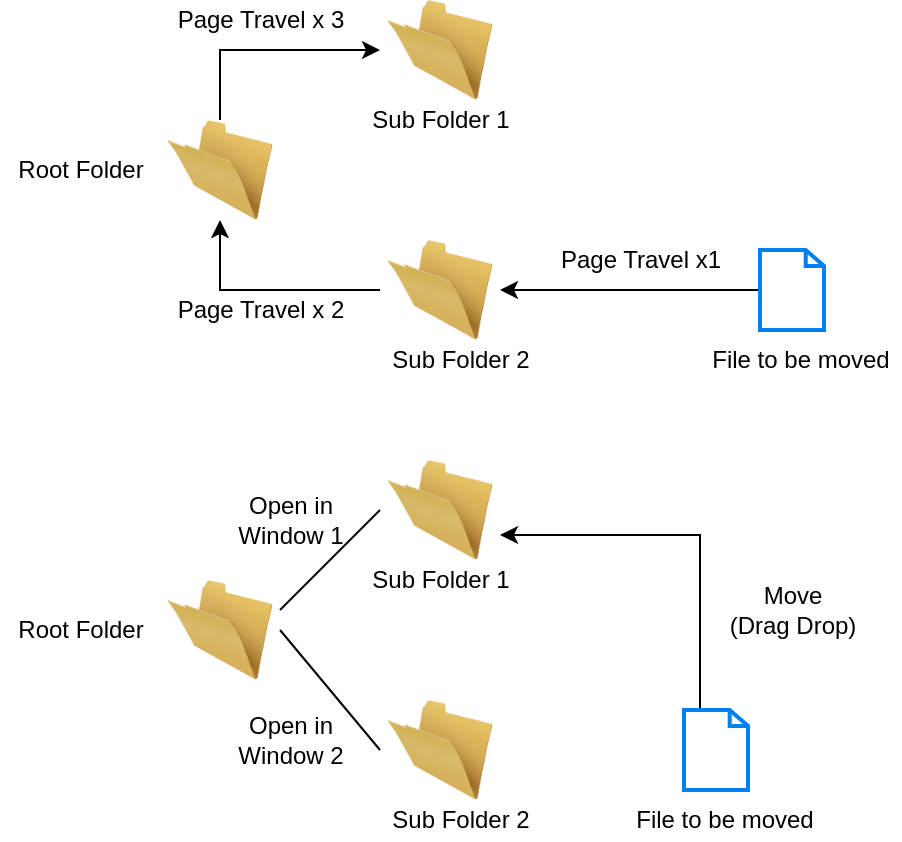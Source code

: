 <mxfile version="13.7.3" type="device"><diagram id="zf_OCXzsDWNsziVzxSpI" name="第1頁"><mxGraphModel dx="749" dy="556" grid="1" gridSize="10" guides="1" tooltips="1" connect="1" arrows="1" fold="1" page="1" pageScale="1" pageWidth="827" pageHeight="1169" math="0" shadow="0"><root><mxCell id="0"/><mxCell id="1" parent="0"/><mxCell id="TA_zwheKjH3oovaH0CnN-6" style="edgeStyle=orthogonalEdgeStyle;rounded=0;orthogonalLoop=1;jettySize=auto;html=1;entryX=0.5;entryY=1;entryDx=0;entryDy=0;" edge="1" parent="1" source="TA_zwheKjH3oovaH0CnN-1" target="TA_zwheKjH3oovaH0CnN-2"><mxGeometry relative="1" as="geometry"/></mxCell><mxCell id="TA_zwheKjH3oovaH0CnN-1" value="" style="image;html=1;image=img/lib/clip_art/general/Empty_Folder_128x128.png" vertex="1" parent="1"><mxGeometry x="310" y="620" width="60" height="50" as="geometry"/></mxCell><mxCell id="TA_zwheKjH3oovaH0CnN-7" style="edgeStyle=orthogonalEdgeStyle;rounded=0;orthogonalLoop=1;jettySize=auto;html=1;entryX=0;entryY=0.5;entryDx=0;entryDy=0;" edge="1" parent="1" source="TA_zwheKjH3oovaH0CnN-2" target="TA_zwheKjH3oovaH0CnN-3"><mxGeometry relative="1" as="geometry"><Array as="points"><mxPoint x="230" y="525"/></Array></mxGeometry></mxCell><mxCell id="TA_zwheKjH3oovaH0CnN-2" value="" style="image;html=1;image=img/lib/clip_art/general/Empty_Folder_128x128.png" vertex="1" parent="1"><mxGeometry x="200" y="560" width="60" height="50" as="geometry"/></mxCell><mxCell id="TA_zwheKjH3oovaH0CnN-3" value="" style="image;html=1;image=img/lib/clip_art/general/Empty_Folder_128x128.png" vertex="1" parent="1"><mxGeometry x="310" y="500" width="60" height="50" as="geometry"/></mxCell><mxCell id="TA_zwheKjH3oovaH0CnN-5" style="edgeStyle=orthogonalEdgeStyle;rounded=0;orthogonalLoop=1;jettySize=auto;html=1;entryX=1;entryY=0.5;entryDx=0;entryDy=0;" edge="1" parent="1" source="TA_zwheKjH3oovaH0CnN-4" target="TA_zwheKjH3oovaH0CnN-1"><mxGeometry relative="1" as="geometry"/></mxCell><mxCell id="TA_zwheKjH3oovaH0CnN-4" value="" style="html=1;verticalLabelPosition=bottom;align=center;labelBackgroundColor=#ffffff;verticalAlign=top;strokeWidth=2;strokeColor=#0080F0;shadow=0;dashed=0;shape=mxgraph.ios7.icons.document;" vertex="1" parent="1"><mxGeometry x="500" y="625" width="32" height="40" as="geometry"/></mxCell><mxCell id="TA_zwheKjH3oovaH0CnN-8" value="Root Folder" style="text;html=1;align=center;verticalAlign=middle;resizable=0;points=[];autosize=1;" vertex="1" parent="1"><mxGeometry x="120" y="575" width="80" height="20" as="geometry"/></mxCell><mxCell id="TA_zwheKjH3oovaH0CnN-9" value="Sub Folder 1" style="text;html=1;align=center;verticalAlign=middle;resizable=0;points=[];autosize=1;" vertex="1" parent="1"><mxGeometry x="300" y="550" width="80" height="20" as="geometry"/></mxCell><mxCell id="TA_zwheKjH3oovaH0CnN-10" value="Sub Folder 2" style="text;html=1;align=center;verticalAlign=middle;resizable=0;points=[];autosize=1;" vertex="1" parent="1"><mxGeometry x="310" y="670" width="80" height="20" as="geometry"/></mxCell><mxCell id="TA_zwheKjH3oovaH0CnN-11" value="File to be moved" style="text;html=1;align=center;verticalAlign=middle;resizable=0;points=[];autosize=1;" vertex="1" parent="1"><mxGeometry x="470" y="670" width="100" height="20" as="geometry"/></mxCell><mxCell id="TA_zwheKjH3oovaH0CnN-12" value="Page Travel x1" style="text;html=1;align=center;verticalAlign=middle;resizable=0;points=[];autosize=1;" vertex="1" parent="1"><mxGeometry x="390" y="620" width="100" height="20" as="geometry"/></mxCell><mxCell id="TA_zwheKjH3oovaH0CnN-13" value="Page Travel x 2" style="text;html=1;align=center;verticalAlign=middle;resizable=0;points=[];autosize=1;" vertex="1" parent="1"><mxGeometry x="200" y="645" width="100" height="20" as="geometry"/></mxCell><mxCell id="TA_zwheKjH3oovaH0CnN-14" value="Page Travel x 3" style="text;html=1;align=center;verticalAlign=middle;resizable=0;points=[];autosize=1;" vertex="1" parent="1"><mxGeometry x="200" y="500" width="100" height="20" as="geometry"/></mxCell><mxCell id="TA_zwheKjH3oovaH0CnN-16" value="" style="image;html=1;image=img/lib/clip_art/general/Empty_Folder_128x128.png" vertex="1" parent="1"><mxGeometry x="310" y="850" width="60" height="50" as="geometry"/></mxCell><mxCell id="TA_zwheKjH3oovaH0CnN-17" value="" style="image;html=1;image=img/lib/clip_art/general/Empty_Folder_128x128.png" vertex="1" parent="1"><mxGeometry x="200" y="790" width="60" height="50" as="geometry"/></mxCell><mxCell id="TA_zwheKjH3oovaH0CnN-18" value="" style="image;html=1;image=img/lib/clip_art/general/Empty_Folder_128x128.png" vertex="1" parent="1"><mxGeometry x="310" y="730" width="60" height="50" as="geometry"/></mxCell><mxCell id="TA_zwheKjH3oovaH0CnN-19" value="Root Folder" style="text;html=1;align=center;verticalAlign=middle;resizable=0;points=[];autosize=1;" vertex="1" parent="1"><mxGeometry x="120" y="805" width="80" height="20" as="geometry"/></mxCell><mxCell id="TA_zwheKjH3oovaH0CnN-20" value="Sub Folder 1" style="text;html=1;align=center;verticalAlign=middle;resizable=0;points=[];autosize=1;" vertex="1" parent="1"><mxGeometry x="300" y="780" width="80" height="20" as="geometry"/></mxCell><mxCell id="TA_zwheKjH3oovaH0CnN-21" value="Sub Folder 2" style="text;html=1;align=center;verticalAlign=middle;resizable=0;points=[];autosize=1;" vertex="1" parent="1"><mxGeometry x="310" y="900" width="80" height="20" as="geometry"/></mxCell><mxCell id="TA_zwheKjH3oovaH0CnN-24" style="edgeStyle=orthogonalEdgeStyle;rounded=0;orthogonalLoop=1;jettySize=auto;html=1;entryX=1;entryY=0.75;entryDx=0;entryDy=0;" edge="1" parent="1" source="TA_zwheKjH3oovaH0CnN-22" target="TA_zwheKjH3oovaH0CnN-18"><mxGeometry relative="1" as="geometry"><Array as="points"><mxPoint x="470" y="768"/></Array></mxGeometry></mxCell><mxCell id="TA_zwheKjH3oovaH0CnN-22" value="" style="html=1;verticalLabelPosition=bottom;align=center;labelBackgroundColor=#ffffff;verticalAlign=top;strokeWidth=2;strokeColor=#0080F0;shadow=0;dashed=0;shape=mxgraph.ios7.icons.document;" vertex="1" parent="1"><mxGeometry x="462" y="855" width="32" height="40" as="geometry"/></mxCell><mxCell id="TA_zwheKjH3oovaH0CnN-23" value="File to be moved" style="text;html=1;align=center;verticalAlign=middle;resizable=0;points=[];autosize=1;" vertex="1" parent="1"><mxGeometry x="432" y="900" width="100" height="20" as="geometry"/></mxCell><mxCell id="TA_zwheKjH3oovaH0CnN-25" value="" style="endArrow=none;html=1;" edge="1" parent="1"><mxGeometry width="50" height="50" relative="1" as="geometry"><mxPoint x="260" y="805" as="sourcePoint"/><mxPoint x="310" y="755" as="targetPoint"/></mxGeometry></mxCell><mxCell id="TA_zwheKjH3oovaH0CnN-26" value="" style="endArrow=none;html=1;exitX=1;exitY=0.5;exitDx=0;exitDy=0;entryX=0;entryY=0.5;entryDx=0;entryDy=0;" edge="1" parent="1" source="TA_zwheKjH3oovaH0CnN-17" target="TA_zwheKjH3oovaH0CnN-16"><mxGeometry width="50" height="50" relative="1" as="geometry"><mxPoint x="270" y="815" as="sourcePoint"/><mxPoint x="320" y="765" as="targetPoint"/></mxGeometry></mxCell><mxCell id="TA_zwheKjH3oovaH0CnN-27" value="Open in&lt;br&gt;Window 1" style="text;html=1;align=center;verticalAlign=middle;resizable=0;points=[];autosize=1;" vertex="1" parent="1"><mxGeometry x="230" y="745" width="70" height="30" as="geometry"/></mxCell><mxCell id="TA_zwheKjH3oovaH0CnN-28" value="Open in &lt;br&gt;Window 2" style="text;html=1;align=center;verticalAlign=middle;resizable=0;points=[];autosize=1;" vertex="1" parent="1"><mxGeometry x="230" y="855" width="70" height="30" as="geometry"/></mxCell><mxCell id="TA_zwheKjH3oovaH0CnN-29" value="Move &lt;br&gt;(Drag Drop)" style="text;html=1;align=center;verticalAlign=middle;resizable=0;points=[];autosize=1;" vertex="1" parent="1"><mxGeometry x="476" y="790" width="80" height="30" as="geometry"/></mxCell></root></mxGraphModel></diagram></mxfile>